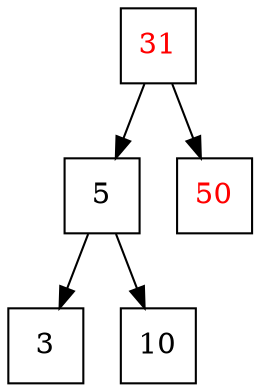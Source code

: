digraph grafica{
rankdir=TB;
node [shape =square, style=filled, fillcolor=gray100];
nodo31 [ label ="31",fontcolor=red];
nodo5 [ label ="5",fontcolor=black];
nodo3 [ label ="3",fontcolor=black];
nodo5:C0->nodo3
nodo10 [ label ="10",fontcolor=black];
nodo5:C1->nodo10
nodo31:C0->nodo5
nodo50 [ label ="50",fontcolor=red];
nodo31:C1->nodo50
}
